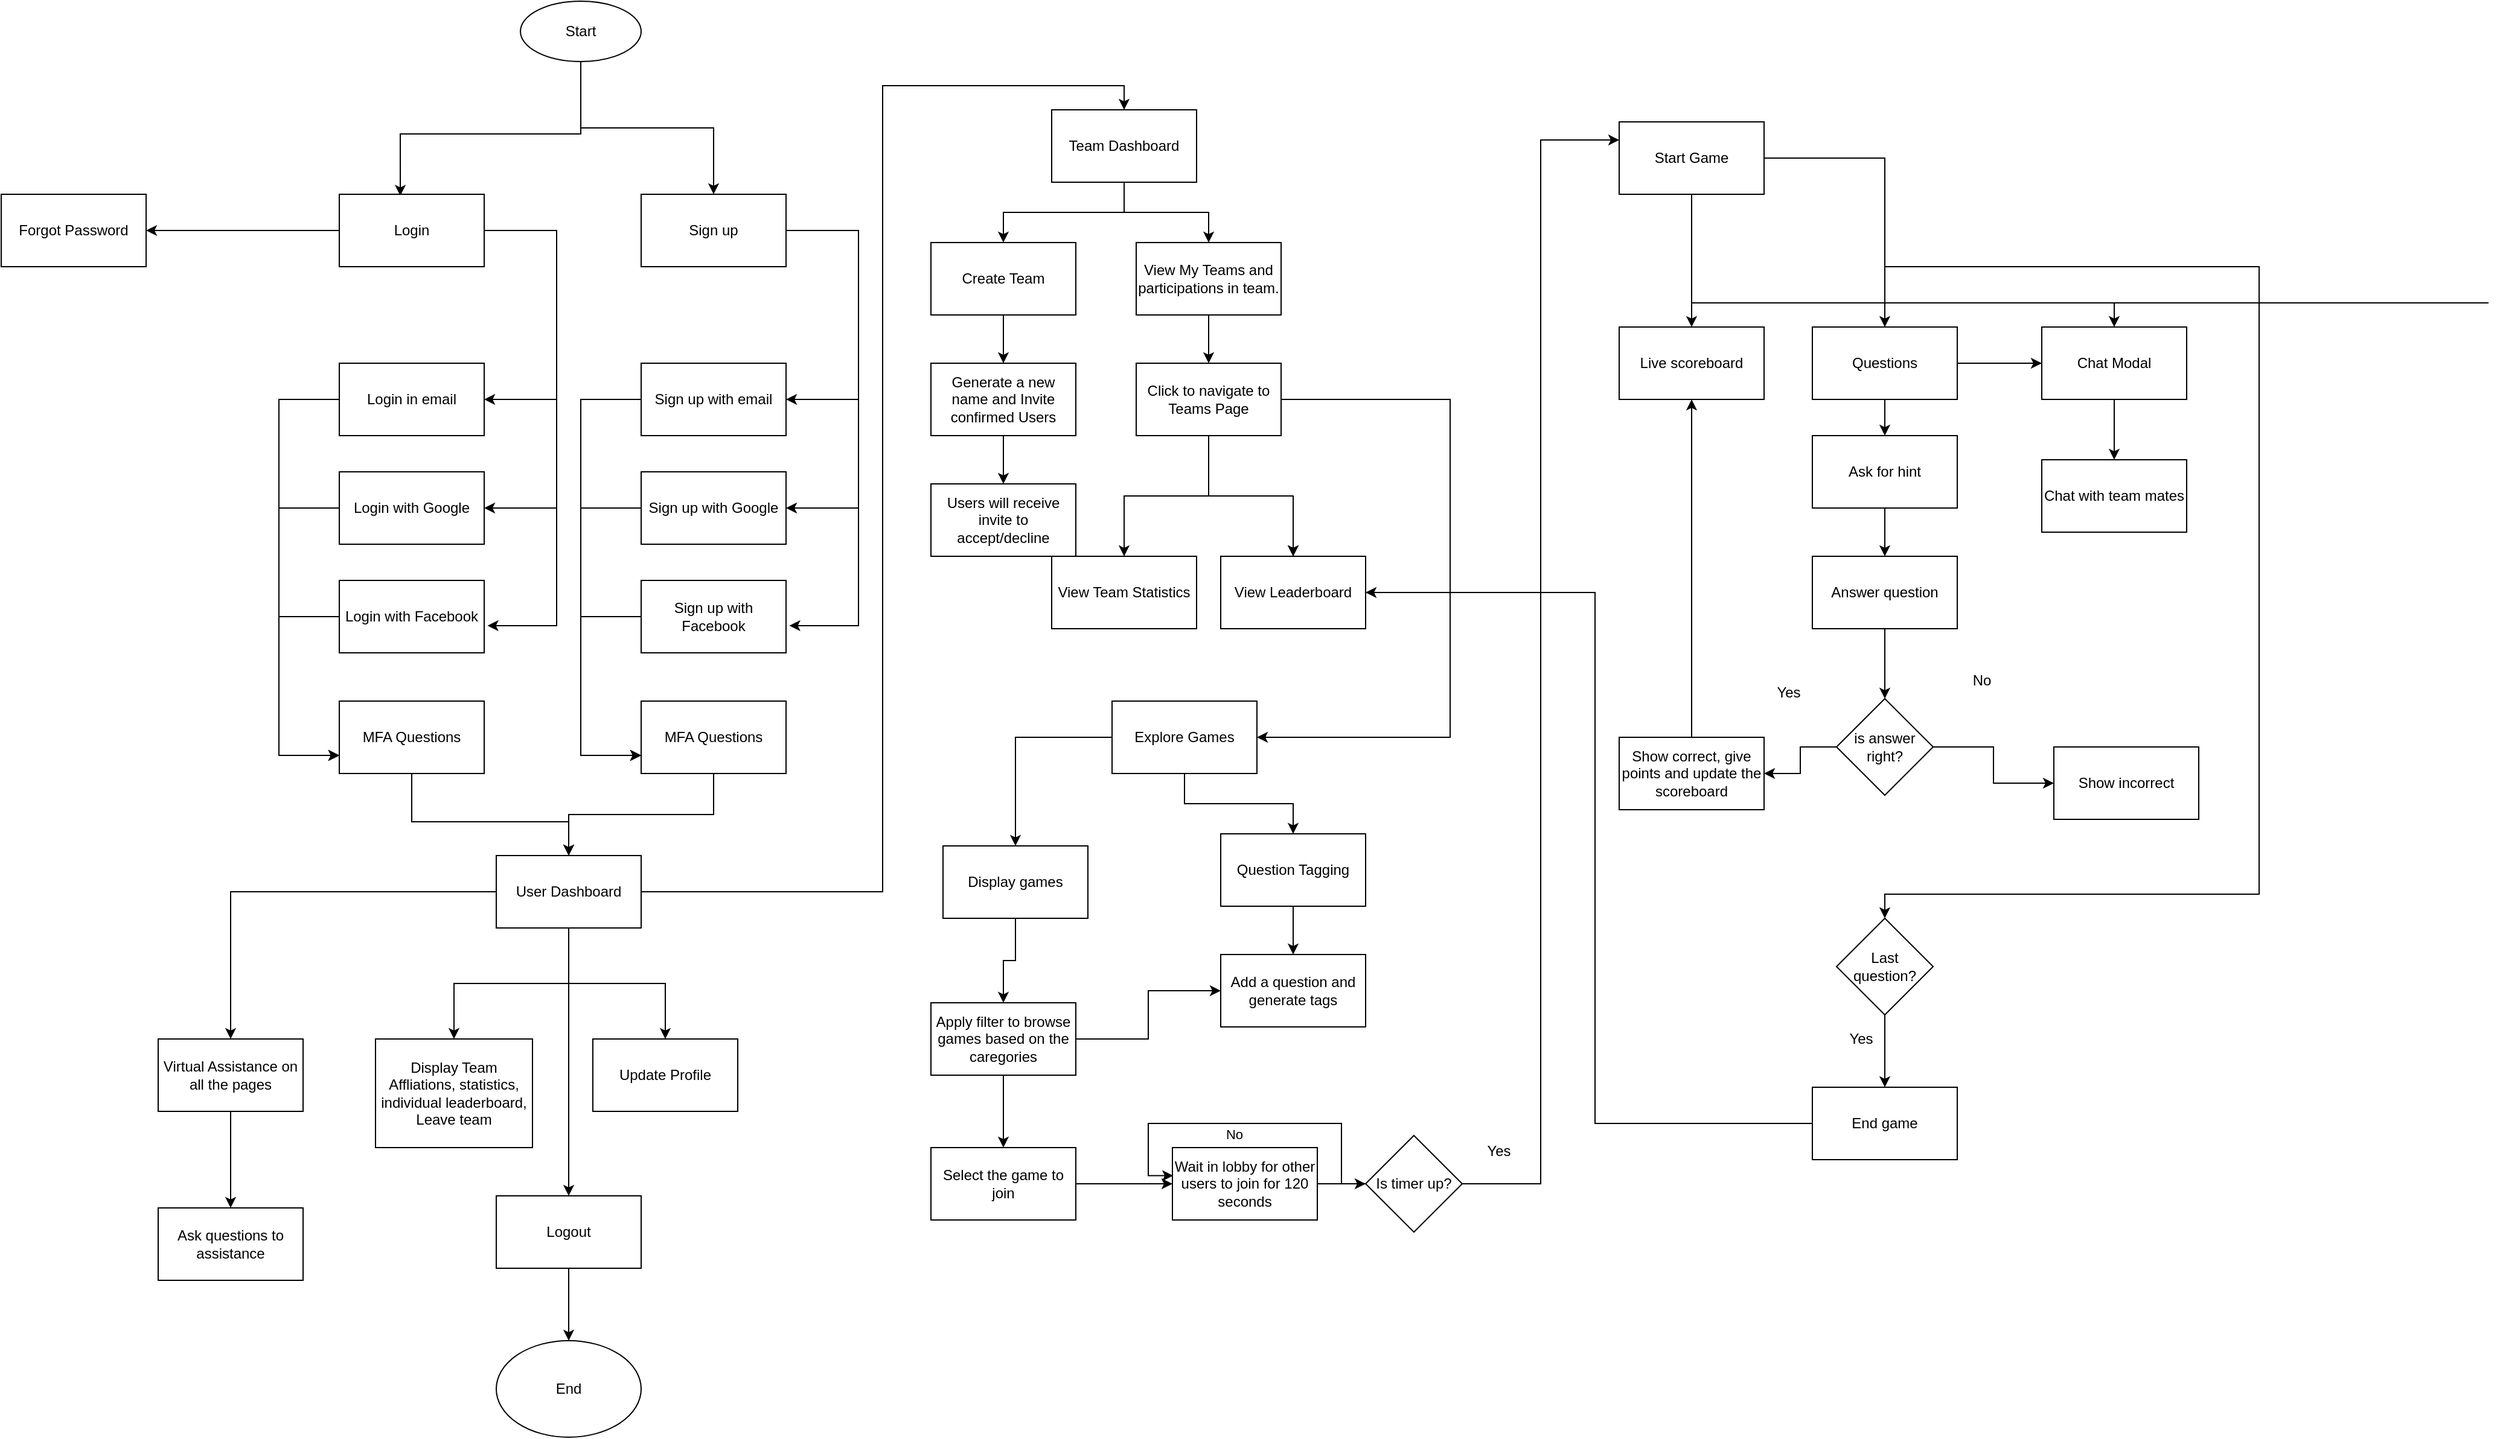 <mxfile version="21.6.5" type="device">
  <diagram name="Page-1" id="mlepeWNTktNTrgdXEdtC">
    <mxGraphModel dx="2493" dy="781" grid="1" gridSize="10" guides="1" tooltips="1" connect="1" arrows="1" fold="1" page="1" pageScale="1" pageWidth="850" pageHeight="1100" math="0" shadow="0">
      <root>
        <mxCell id="0" />
        <mxCell id="1" parent="0" />
        <mxCell id="fDpIMYK2ibwyb6JXkS1t-5" style="edgeStyle=orthogonalEdgeStyle;rounded=0;orthogonalLoop=1;jettySize=auto;html=1;" edge="1" parent="1" source="fDpIMYK2ibwyb6JXkS1t-1" target="fDpIMYK2ibwyb6JXkS1t-4">
          <mxGeometry relative="1" as="geometry" />
        </mxCell>
        <mxCell id="fDpIMYK2ibwyb6JXkS1t-39" style="edgeStyle=orthogonalEdgeStyle;rounded=0;orthogonalLoop=1;jettySize=auto;html=1;entryX=0.421;entryY=0.021;entryDx=0;entryDy=0;entryPerimeter=0;" edge="1" parent="1" source="fDpIMYK2ibwyb6JXkS1t-1" target="fDpIMYK2ibwyb6JXkS1t-31">
          <mxGeometry relative="1" as="geometry">
            <Array as="points">
              <mxPoint x="170" y="150" />
              <mxPoint x="21" y="150" />
            </Array>
          </mxGeometry>
        </mxCell>
        <mxCell id="fDpIMYK2ibwyb6JXkS1t-1" value="Start" style="ellipse;whiteSpace=wrap;html=1;" vertex="1" parent="1">
          <mxGeometry x="120" y="40" width="100" height="50" as="geometry" />
        </mxCell>
        <mxCell id="fDpIMYK2ibwyb6JXkS1t-11" style="edgeStyle=orthogonalEdgeStyle;rounded=0;orthogonalLoop=1;jettySize=auto;html=1;entryX=1;entryY=0.5;entryDx=0;entryDy=0;" edge="1" parent="1" source="fDpIMYK2ibwyb6JXkS1t-4" target="fDpIMYK2ibwyb6JXkS1t-6">
          <mxGeometry relative="1" as="geometry">
            <Array as="points">
              <mxPoint x="400" y="230" />
              <mxPoint x="400" y="370" />
            </Array>
          </mxGeometry>
        </mxCell>
        <mxCell id="fDpIMYK2ibwyb6JXkS1t-12" style="edgeStyle=orthogonalEdgeStyle;rounded=0;orthogonalLoop=1;jettySize=auto;html=1;entryX=1;entryY=0.5;entryDx=0;entryDy=0;" edge="1" parent="1" source="fDpIMYK2ibwyb6JXkS1t-4" target="fDpIMYK2ibwyb6JXkS1t-8">
          <mxGeometry relative="1" as="geometry">
            <Array as="points">
              <mxPoint x="400" y="230" />
              <mxPoint x="400" y="460" />
            </Array>
          </mxGeometry>
        </mxCell>
        <mxCell id="fDpIMYK2ibwyb6JXkS1t-13" style="edgeStyle=orthogonalEdgeStyle;rounded=0;orthogonalLoop=1;jettySize=auto;html=1;entryX=1.023;entryY=0.625;entryDx=0;entryDy=0;entryPerimeter=0;" edge="1" parent="1" source="fDpIMYK2ibwyb6JXkS1t-4" target="fDpIMYK2ibwyb6JXkS1t-9">
          <mxGeometry relative="1" as="geometry">
            <Array as="points">
              <mxPoint x="400" y="230" />
              <mxPoint x="400" y="558" />
            </Array>
          </mxGeometry>
        </mxCell>
        <mxCell id="fDpIMYK2ibwyb6JXkS1t-4" value="Sign up" style="rounded=0;whiteSpace=wrap;html=1;" vertex="1" parent="1">
          <mxGeometry x="220" y="200" width="120" height="60" as="geometry" />
        </mxCell>
        <mxCell id="fDpIMYK2ibwyb6JXkS1t-14" style="edgeStyle=orthogonalEdgeStyle;rounded=0;orthogonalLoop=1;jettySize=auto;html=1;entryX=0;entryY=0.75;entryDx=0;entryDy=0;" edge="1" parent="1" source="fDpIMYK2ibwyb6JXkS1t-6" target="fDpIMYK2ibwyb6JXkS1t-10">
          <mxGeometry relative="1" as="geometry">
            <Array as="points">
              <mxPoint x="170" y="370" />
              <mxPoint x="170" y="665" />
            </Array>
          </mxGeometry>
        </mxCell>
        <mxCell id="fDpIMYK2ibwyb6JXkS1t-6" value="Sign up with email" style="rounded=0;whiteSpace=wrap;html=1;" vertex="1" parent="1">
          <mxGeometry x="220" y="340" width="120" height="60" as="geometry" />
        </mxCell>
        <mxCell id="fDpIMYK2ibwyb6JXkS1t-15" style="edgeStyle=orthogonalEdgeStyle;rounded=0;orthogonalLoop=1;jettySize=auto;html=1;entryX=0;entryY=0.75;entryDx=0;entryDy=0;" edge="1" parent="1" source="fDpIMYK2ibwyb6JXkS1t-8" target="fDpIMYK2ibwyb6JXkS1t-10">
          <mxGeometry relative="1" as="geometry">
            <Array as="points">
              <mxPoint x="170" y="460" />
              <mxPoint x="170" y="665" />
            </Array>
          </mxGeometry>
        </mxCell>
        <mxCell id="fDpIMYK2ibwyb6JXkS1t-8" value="Sign up with Google" style="rounded=0;whiteSpace=wrap;html=1;" vertex="1" parent="1">
          <mxGeometry x="220" y="430" width="120" height="60" as="geometry" />
        </mxCell>
        <mxCell id="fDpIMYK2ibwyb6JXkS1t-16" style="edgeStyle=orthogonalEdgeStyle;rounded=0;orthogonalLoop=1;jettySize=auto;html=1;entryX=0;entryY=0.75;entryDx=0;entryDy=0;" edge="1" parent="1" source="fDpIMYK2ibwyb6JXkS1t-9" target="fDpIMYK2ibwyb6JXkS1t-10">
          <mxGeometry relative="1" as="geometry">
            <Array as="points">
              <mxPoint x="170" y="550" />
              <mxPoint x="170" y="665" />
            </Array>
          </mxGeometry>
        </mxCell>
        <mxCell id="fDpIMYK2ibwyb6JXkS1t-9" value="Sign up with Facebook" style="rounded=0;whiteSpace=wrap;html=1;" vertex="1" parent="1">
          <mxGeometry x="220" y="520" width="120" height="60" as="geometry" />
        </mxCell>
        <mxCell id="fDpIMYK2ibwyb6JXkS1t-111" style="edgeStyle=orthogonalEdgeStyle;rounded=0;orthogonalLoop=1;jettySize=auto;html=1;entryX=0.5;entryY=0;entryDx=0;entryDy=0;" edge="1" parent="1" source="fDpIMYK2ibwyb6JXkS1t-10" target="fDpIMYK2ibwyb6JXkS1t-41">
          <mxGeometry relative="1" as="geometry" />
        </mxCell>
        <mxCell id="fDpIMYK2ibwyb6JXkS1t-10" value="MFA Questions" style="rounded=0;whiteSpace=wrap;html=1;" vertex="1" parent="1">
          <mxGeometry x="220" y="620" width="120" height="60" as="geometry" />
        </mxCell>
        <mxCell id="fDpIMYK2ibwyb6JXkS1t-28" style="edgeStyle=orthogonalEdgeStyle;rounded=0;orthogonalLoop=1;jettySize=auto;html=1;entryX=1;entryY=0.5;entryDx=0;entryDy=0;" edge="1" parent="1" source="fDpIMYK2ibwyb6JXkS1t-31" target="fDpIMYK2ibwyb6JXkS1t-33">
          <mxGeometry relative="1" as="geometry">
            <Array as="points">
              <mxPoint x="150" y="230" />
              <mxPoint x="150" y="370" />
            </Array>
          </mxGeometry>
        </mxCell>
        <mxCell id="fDpIMYK2ibwyb6JXkS1t-29" style="edgeStyle=orthogonalEdgeStyle;rounded=0;orthogonalLoop=1;jettySize=auto;html=1;entryX=1;entryY=0.5;entryDx=0;entryDy=0;" edge="1" parent="1" source="fDpIMYK2ibwyb6JXkS1t-31" target="fDpIMYK2ibwyb6JXkS1t-35">
          <mxGeometry relative="1" as="geometry">
            <Array as="points">
              <mxPoint x="150" y="230" />
              <mxPoint x="150" y="460" />
            </Array>
          </mxGeometry>
        </mxCell>
        <mxCell id="fDpIMYK2ibwyb6JXkS1t-30" style="edgeStyle=orthogonalEdgeStyle;rounded=0;orthogonalLoop=1;jettySize=auto;html=1;entryX=1.023;entryY=0.625;entryDx=0;entryDy=0;entryPerimeter=0;" edge="1" parent="1" source="fDpIMYK2ibwyb6JXkS1t-31" target="fDpIMYK2ibwyb6JXkS1t-37">
          <mxGeometry relative="1" as="geometry">
            <Array as="points">
              <mxPoint x="150" y="230" />
              <mxPoint x="150" y="558" />
            </Array>
          </mxGeometry>
        </mxCell>
        <mxCell id="fDpIMYK2ibwyb6JXkS1t-44" style="edgeStyle=orthogonalEdgeStyle;rounded=0;orthogonalLoop=1;jettySize=auto;html=1;entryX=1;entryY=0.5;entryDx=0;entryDy=0;" edge="1" parent="1" source="fDpIMYK2ibwyb6JXkS1t-31" target="fDpIMYK2ibwyb6JXkS1t-43">
          <mxGeometry relative="1" as="geometry" />
        </mxCell>
        <mxCell id="fDpIMYK2ibwyb6JXkS1t-31" value="Login" style="rounded=0;whiteSpace=wrap;html=1;" vertex="1" parent="1">
          <mxGeometry x="-30" y="200" width="120" height="60" as="geometry" />
        </mxCell>
        <mxCell id="fDpIMYK2ibwyb6JXkS1t-32" style="edgeStyle=orthogonalEdgeStyle;rounded=0;orthogonalLoop=1;jettySize=auto;html=1;entryX=0;entryY=0.75;entryDx=0;entryDy=0;" edge="1" parent="1" source="fDpIMYK2ibwyb6JXkS1t-33" target="fDpIMYK2ibwyb6JXkS1t-38">
          <mxGeometry relative="1" as="geometry">
            <Array as="points">
              <mxPoint x="-80" y="370" />
              <mxPoint x="-80" y="665" />
            </Array>
          </mxGeometry>
        </mxCell>
        <mxCell id="fDpIMYK2ibwyb6JXkS1t-33" value="Login in email" style="rounded=0;whiteSpace=wrap;html=1;" vertex="1" parent="1">
          <mxGeometry x="-30" y="340" width="120" height="60" as="geometry" />
        </mxCell>
        <mxCell id="fDpIMYK2ibwyb6JXkS1t-34" style="edgeStyle=orthogonalEdgeStyle;rounded=0;orthogonalLoop=1;jettySize=auto;html=1;entryX=0;entryY=0.75;entryDx=0;entryDy=0;" edge="1" parent="1" source="fDpIMYK2ibwyb6JXkS1t-35" target="fDpIMYK2ibwyb6JXkS1t-38">
          <mxGeometry relative="1" as="geometry">
            <Array as="points">
              <mxPoint x="-80" y="460" />
              <mxPoint x="-80" y="665" />
            </Array>
          </mxGeometry>
        </mxCell>
        <mxCell id="fDpIMYK2ibwyb6JXkS1t-35" value="Login with Google" style="rounded=0;whiteSpace=wrap;html=1;" vertex="1" parent="1">
          <mxGeometry x="-30" y="430" width="120" height="60" as="geometry" />
        </mxCell>
        <mxCell id="fDpIMYK2ibwyb6JXkS1t-36" style="edgeStyle=orthogonalEdgeStyle;rounded=0;orthogonalLoop=1;jettySize=auto;html=1;entryX=0;entryY=0.75;entryDx=0;entryDy=0;" edge="1" parent="1" source="fDpIMYK2ibwyb6JXkS1t-37" target="fDpIMYK2ibwyb6JXkS1t-38">
          <mxGeometry relative="1" as="geometry">
            <Array as="points">
              <mxPoint x="-80" y="550" />
              <mxPoint x="-80" y="665" />
            </Array>
          </mxGeometry>
        </mxCell>
        <mxCell id="fDpIMYK2ibwyb6JXkS1t-37" value="Login with Facebook" style="rounded=0;whiteSpace=wrap;html=1;" vertex="1" parent="1">
          <mxGeometry x="-30" y="520" width="120" height="60" as="geometry" />
        </mxCell>
        <mxCell id="fDpIMYK2ibwyb6JXkS1t-110" style="edgeStyle=orthogonalEdgeStyle;rounded=0;orthogonalLoop=1;jettySize=auto;html=1;entryX=0.5;entryY=0;entryDx=0;entryDy=0;" edge="1" parent="1" source="fDpIMYK2ibwyb6JXkS1t-38" target="fDpIMYK2ibwyb6JXkS1t-41">
          <mxGeometry relative="1" as="geometry">
            <Array as="points">
              <mxPoint x="30" y="720" />
              <mxPoint x="160" y="720" />
            </Array>
          </mxGeometry>
        </mxCell>
        <mxCell id="fDpIMYK2ibwyb6JXkS1t-38" value="MFA Questions" style="rounded=0;whiteSpace=wrap;html=1;" vertex="1" parent="1">
          <mxGeometry x="-30" y="620" width="120" height="60" as="geometry" />
        </mxCell>
        <mxCell id="fDpIMYK2ibwyb6JXkS1t-45" style="edgeStyle=orthogonalEdgeStyle;rounded=0;orthogonalLoop=1;jettySize=auto;html=1;" edge="1" parent="1" source="fDpIMYK2ibwyb6JXkS1t-41" target="fDpIMYK2ibwyb6JXkS1t-46">
          <mxGeometry relative="1" as="geometry">
            <mxPoint x="570" y="340" as="targetPoint" />
          </mxGeometry>
        </mxCell>
        <mxCell id="fDpIMYK2ibwyb6JXkS1t-47" style="edgeStyle=orthogonalEdgeStyle;rounded=0;orthogonalLoop=1;jettySize=auto;html=1;" edge="1" parent="1" source="fDpIMYK2ibwyb6JXkS1t-41" target="fDpIMYK2ibwyb6JXkS1t-48">
          <mxGeometry relative="1" as="geometry">
            <mxPoint x="770" y="370" as="targetPoint" />
          </mxGeometry>
        </mxCell>
        <mxCell id="fDpIMYK2ibwyb6JXkS1t-50" style="edgeStyle=orthogonalEdgeStyle;rounded=0;orthogonalLoop=1;jettySize=auto;html=1;entryX=0.5;entryY=0;entryDx=0;entryDy=0;" edge="1" parent="1" source="fDpIMYK2ibwyb6JXkS1t-41" target="fDpIMYK2ibwyb6JXkS1t-49">
          <mxGeometry relative="1" as="geometry">
            <Array as="points">
              <mxPoint x="420" y="778" />
              <mxPoint x="420" y="110" />
              <mxPoint x="620" y="110" />
            </Array>
          </mxGeometry>
        </mxCell>
        <mxCell id="fDpIMYK2ibwyb6JXkS1t-129" style="edgeStyle=orthogonalEdgeStyle;rounded=0;orthogonalLoop=1;jettySize=auto;html=1;" edge="1" parent="1" source="fDpIMYK2ibwyb6JXkS1t-41" target="fDpIMYK2ibwyb6JXkS1t-130">
          <mxGeometry relative="1" as="geometry">
            <mxPoint x="380" y="920.0" as="targetPoint" />
          </mxGeometry>
        </mxCell>
        <mxCell id="fDpIMYK2ibwyb6JXkS1t-133" style="edgeStyle=orthogonalEdgeStyle;rounded=0;orthogonalLoop=1;jettySize=auto;html=1;" edge="1" parent="1" source="fDpIMYK2ibwyb6JXkS1t-41" target="fDpIMYK2ibwyb6JXkS1t-134">
          <mxGeometry relative="1" as="geometry">
            <mxPoint x="-120" y="920.0" as="targetPoint" />
          </mxGeometry>
        </mxCell>
        <mxCell id="fDpIMYK2ibwyb6JXkS1t-41" value="User Dashboard" style="rounded=0;whiteSpace=wrap;html=1;" vertex="1" parent="1">
          <mxGeometry x="100" y="748" width="120" height="60" as="geometry" />
        </mxCell>
        <mxCell id="fDpIMYK2ibwyb6JXkS1t-43" value="Forgot Password" style="rounded=0;whiteSpace=wrap;html=1;" vertex="1" parent="1">
          <mxGeometry x="-310" y="200" width="120" height="60" as="geometry" />
        </mxCell>
        <mxCell id="fDpIMYK2ibwyb6JXkS1t-46" value="Display Team Affliations, statistics, individual leaderboard, Leave team" style="rounded=0;whiteSpace=wrap;html=1;" vertex="1" parent="1">
          <mxGeometry y="900" width="130" height="90" as="geometry" />
        </mxCell>
        <mxCell id="fDpIMYK2ibwyb6JXkS1t-48" value="Update Profile" style="rounded=0;whiteSpace=wrap;html=1;" vertex="1" parent="1">
          <mxGeometry x="180" y="900" width="120" height="60" as="geometry" />
        </mxCell>
        <mxCell id="fDpIMYK2ibwyb6JXkS1t-51" style="edgeStyle=orthogonalEdgeStyle;rounded=0;orthogonalLoop=1;jettySize=auto;html=1;" edge="1" parent="1" source="fDpIMYK2ibwyb6JXkS1t-49" target="fDpIMYK2ibwyb6JXkS1t-52">
          <mxGeometry relative="1" as="geometry">
            <mxPoint x="840" y="470" as="targetPoint" />
          </mxGeometry>
        </mxCell>
        <mxCell id="fDpIMYK2ibwyb6JXkS1t-53" style="edgeStyle=orthogonalEdgeStyle;rounded=0;orthogonalLoop=1;jettySize=auto;html=1;" edge="1" parent="1" source="fDpIMYK2ibwyb6JXkS1t-49" target="fDpIMYK2ibwyb6JXkS1t-54">
          <mxGeometry relative="1" as="geometry">
            <mxPoint x="1060" y="440" as="targetPoint" />
          </mxGeometry>
        </mxCell>
        <mxCell id="fDpIMYK2ibwyb6JXkS1t-49" value="Team Dashboard" style="rounded=0;whiteSpace=wrap;html=1;" vertex="1" parent="1">
          <mxGeometry x="560" y="130" width="120" height="60" as="geometry" />
        </mxCell>
        <mxCell id="fDpIMYK2ibwyb6JXkS1t-56" value="" style="edgeStyle=orthogonalEdgeStyle;rounded=0;orthogonalLoop=1;jettySize=auto;html=1;" edge="1" parent="1" source="fDpIMYK2ibwyb6JXkS1t-52" target="fDpIMYK2ibwyb6JXkS1t-55">
          <mxGeometry relative="1" as="geometry" />
        </mxCell>
        <mxCell id="fDpIMYK2ibwyb6JXkS1t-52" value="Create Team" style="rounded=0;whiteSpace=wrap;html=1;" vertex="1" parent="1">
          <mxGeometry x="460" y="240" width="120" height="60" as="geometry" />
        </mxCell>
        <mxCell id="fDpIMYK2ibwyb6JXkS1t-60" value="" style="edgeStyle=orthogonalEdgeStyle;rounded=0;orthogonalLoop=1;jettySize=auto;html=1;" edge="1" parent="1" source="fDpIMYK2ibwyb6JXkS1t-54" target="fDpIMYK2ibwyb6JXkS1t-59">
          <mxGeometry relative="1" as="geometry" />
        </mxCell>
        <mxCell id="fDpIMYK2ibwyb6JXkS1t-54" value="View My Teams and participations in team." style="rounded=0;whiteSpace=wrap;html=1;" vertex="1" parent="1">
          <mxGeometry x="630" y="240" width="120" height="60" as="geometry" />
        </mxCell>
        <mxCell id="fDpIMYK2ibwyb6JXkS1t-58" value="" style="edgeStyle=orthogonalEdgeStyle;rounded=0;orthogonalLoop=1;jettySize=auto;html=1;" edge="1" parent="1" source="fDpIMYK2ibwyb6JXkS1t-55" target="fDpIMYK2ibwyb6JXkS1t-57">
          <mxGeometry relative="1" as="geometry" />
        </mxCell>
        <mxCell id="fDpIMYK2ibwyb6JXkS1t-55" value="Generate a new name and Invite confirmed Users" style="rounded=0;whiteSpace=wrap;html=1;" vertex="1" parent="1">
          <mxGeometry x="460" y="340" width="120" height="60" as="geometry" />
        </mxCell>
        <mxCell id="fDpIMYK2ibwyb6JXkS1t-57" value="Users will receive invite to accept/decline" style="rounded=0;whiteSpace=wrap;html=1;" vertex="1" parent="1">
          <mxGeometry x="460" y="440" width="120" height="60" as="geometry" />
        </mxCell>
        <mxCell id="fDpIMYK2ibwyb6JXkS1t-62" style="edgeStyle=orthogonalEdgeStyle;rounded=0;orthogonalLoop=1;jettySize=auto;html=1;" edge="1" parent="1" source="fDpIMYK2ibwyb6JXkS1t-59" target="fDpIMYK2ibwyb6JXkS1t-63">
          <mxGeometry relative="1" as="geometry">
            <mxPoint x="990" y="660" as="targetPoint" />
          </mxGeometry>
        </mxCell>
        <mxCell id="fDpIMYK2ibwyb6JXkS1t-65" style="edgeStyle=orthogonalEdgeStyle;rounded=0;orthogonalLoop=1;jettySize=auto;html=1;entryX=0.5;entryY=0;entryDx=0;entryDy=0;" edge="1" parent="1" source="fDpIMYK2ibwyb6JXkS1t-59" target="fDpIMYK2ibwyb6JXkS1t-64">
          <mxGeometry relative="1" as="geometry" />
        </mxCell>
        <mxCell id="fDpIMYK2ibwyb6JXkS1t-114" style="edgeStyle=orthogonalEdgeStyle;rounded=0;orthogonalLoop=1;jettySize=auto;html=1;" edge="1" parent="1" source="fDpIMYK2ibwyb6JXkS1t-59" target="fDpIMYK2ibwyb6JXkS1t-67">
          <mxGeometry relative="1" as="geometry">
            <Array as="points">
              <mxPoint x="890" y="370" />
              <mxPoint x="890" y="650" />
            </Array>
          </mxGeometry>
        </mxCell>
        <mxCell id="fDpIMYK2ibwyb6JXkS1t-59" value="Click to navigate to Teams Page" style="rounded=0;whiteSpace=wrap;html=1;" vertex="1" parent="1">
          <mxGeometry x="630" y="340" width="120" height="60" as="geometry" />
        </mxCell>
        <mxCell id="fDpIMYK2ibwyb6JXkS1t-63" value="View Team Statistics" style="rounded=0;whiteSpace=wrap;html=1;" vertex="1" parent="1">
          <mxGeometry x="560" y="500" width="120" height="60" as="geometry" />
        </mxCell>
        <mxCell id="fDpIMYK2ibwyb6JXkS1t-72" style="edgeStyle=orthogonalEdgeStyle;rounded=0;orthogonalLoop=1;jettySize=auto;html=1;" edge="1" parent="1" source="fDpIMYK2ibwyb6JXkS1t-67" target="fDpIMYK2ibwyb6JXkS1t-73">
          <mxGeometry relative="1" as="geometry">
            <mxPoint x="1490" y="300" as="targetPoint" />
          </mxGeometry>
        </mxCell>
        <mxCell id="fDpIMYK2ibwyb6JXkS1t-115" style="edgeStyle=orthogonalEdgeStyle;rounded=0;orthogonalLoop=1;jettySize=auto;html=1;entryX=0.5;entryY=0;entryDx=0;entryDy=0;" edge="1" parent="1" source="fDpIMYK2ibwyb6JXkS1t-67" target="fDpIMYK2ibwyb6JXkS1t-69">
          <mxGeometry relative="1" as="geometry" />
        </mxCell>
        <mxCell id="fDpIMYK2ibwyb6JXkS1t-67" value="Explore Games" style="rounded=0;whiteSpace=wrap;html=1;" vertex="1" parent="1">
          <mxGeometry x="610" y="620" width="120" height="60" as="geometry" />
        </mxCell>
        <mxCell id="fDpIMYK2ibwyb6JXkS1t-71" value="" style="edgeStyle=orthogonalEdgeStyle;rounded=0;orthogonalLoop=1;jettySize=auto;html=1;" edge="1" parent="1" source="fDpIMYK2ibwyb6JXkS1t-69" target="fDpIMYK2ibwyb6JXkS1t-70">
          <mxGeometry relative="1" as="geometry" />
        </mxCell>
        <mxCell id="fDpIMYK2ibwyb6JXkS1t-69" value="Display games" style="rounded=0;whiteSpace=wrap;html=1;" vertex="1" parent="1">
          <mxGeometry x="470" y="740" width="120" height="60" as="geometry" />
        </mxCell>
        <mxCell id="fDpIMYK2ibwyb6JXkS1t-117" value="" style="edgeStyle=orthogonalEdgeStyle;rounded=0;orthogonalLoop=1;jettySize=auto;html=1;" edge="1" parent="1" source="fDpIMYK2ibwyb6JXkS1t-70" target="fDpIMYK2ibwyb6JXkS1t-76">
          <mxGeometry relative="1" as="geometry" />
        </mxCell>
        <mxCell id="fDpIMYK2ibwyb6JXkS1t-70" value="Apply filter to browse games based on the caregories" style="rounded=0;whiteSpace=wrap;html=1;" vertex="1" parent="1">
          <mxGeometry x="460" y="870" width="120" height="60" as="geometry" />
        </mxCell>
        <mxCell id="fDpIMYK2ibwyb6JXkS1t-75" value="" style="edgeStyle=orthogonalEdgeStyle;rounded=0;orthogonalLoop=1;jettySize=auto;html=1;" edge="1" parent="1" source="fDpIMYK2ibwyb6JXkS1t-73" target="fDpIMYK2ibwyb6JXkS1t-74">
          <mxGeometry relative="1" as="geometry" />
        </mxCell>
        <mxCell id="fDpIMYK2ibwyb6JXkS1t-73" value="Question Tagging" style="rounded=0;whiteSpace=wrap;html=1;" vertex="1" parent="1">
          <mxGeometry x="700" y="730" width="120" height="60" as="geometry" />
        </mxCell>
        <mxCell id="fDpIMYK2ibwyb6JXkS1t-79" value="" style="edgeStyle=orthogonalEdgeStyle;rounded=0;orthogonalLoop=1;jettySize=auto;html=1;" edge="1" parent="1" source="fDpIMYK2ibwyb6JXkS1t-76" target="fDpIMYK2ibwyb6JXkS1t-78">
          <mxGeometry relative="1" as="geometry" />
        </mxCell>
        <mxCell id="fDpIMYK2ibwyb6JXkS1t-76" value="Select the game to join" style="rounded=0;whiteSpace=wrap;html=1;" vertex="1" parent="1">
          <mxGeometry x="460" y="990" width="120" height="60" as="geometry" />
        </mxCell>
        <mxCell id="fDpIMYK2ibwyb6JXkS1t-82" value="" style="edgeStyle=orthogonalEdgeStyle;rounded=0;orthogonalLoop=1;jettySize=auto;html=1;" edge="1" parent="1" source="fDpIMYK2ibwyb6JXkS1t-78" target="fDpIMYK2ibwyb6JXkS1t-81">
          <mxGeometry relative="1" as="geometry" />
        </mxCell>
        <mxCell id="fDpIMYK2ibwyb6JXkS1t-78" value="Wait in lobby for other users to join for 120 seconds" style="rounded=0;whiteSpace=wrap;html=1;" vertex="1" parent="1">
          <mxGeometry x="660" y="990" width="120" height="60" as="geometry" />
        </mxCell>
        <mxCell id="fDpIMYK2ibwyb6JXkS1t-83" style="edgeStyle=orthogonalEdgeStyle;rounded=0;orthogonalLoop=1;jettySize=auto;html=1;entryX=0.005;entryY=0.388;entryDx=0;entryDy=0;entryPerimeter=0;" edge="1" parent="1" source="fDpIMYK2ibwyb6JXkS1t-81" target="fDpIMYK2ibwyb6JXkS1t-78">
          <mxGeometry relative="1" as="geometry" />
        </mxCell>
        <mxCell id="fDpIMYK2ibwyb6JXkS1t-84" value="No" style="edgeLabel;html=1;align=center;verticalAlign=middle;resizable=0;points=[];" vertex="1" connectable="0" parent="fDpIMYK2ibwyb6JXkS1t-83">
          <mxGeometry x="0.083" y="9" relative="1" as="geometry">
            <mxPoint as="offset" />
          </mxGeometry>
        </mxCell>
        <mxCell id="fDpIMYK2ibwyb6JXkS1t-118" style="edgeStyle=orthogonalEdgeStyle;rounded=0;orthogonalLoop=1;jettySize=auto;html=1;entryX=0;entryY=0.25;entryDx=0;entryDy=0;" edge="1" parent="1" source="fDpIMYK2ibwyb6JXkS1t-81" target="fDpIMYK2ibwyb6JXkS1t-87">
          <mxGeometry relative="1" as="geometry" />
        </mxCell>
        <mxCell id="fDpIMYK2ibwyb6JXkS1t-81" value="Is timer up?" style="rhombus;whiteSpace=wrap;html=1;" vertex="1" parent="1">
          <mxGeometry x="820" y="980" width="80" height="80" as="geometry" />
        </mxCell>
        <mxCell id="fDpIMYK2ibwyb6JXkS1t-91" style="edgeStyle=orthogonalEdgeStyle;rounded=0;orthogonalLoop=1;jettySize=auto;html=1;entryX=0.5;entryY=0;entryDx=0;entryDy=0;" edge="1" parent="1" source="fDpIMYK2ibwyb6JXkS1t-87" target="fDpIMYK2ibwyb6JXkS1t-90">
          <mxGeometry relative="1" as="geometry" />
        </mxCell>
        <mxCell id="fDpIMYK2ibwyb6JXkS1t-93" style="edgeStyle=orthogonalEdgeStyle;rounded=0;orthogonalLoop=1;jettySize=auto;html=1;entryX=0.5;entryY=0;entryDx=0;entryDy=0;" edge="1" parent="1" source="fDpIMYK2ibwyb6JXkS1t-87" target="fDpIMYK2ibwyb6JXkS1t-92">
          <mxGeometry relative="1" as="geometry" />
        </mxCell>
        <mxCell id="fDpIMYK2ibwyb6JXkS1t-95" style="edgeStyle=orthogonalEdgeStyle;rounded=0;orthogonalLoop=1;jettySize=auto;html=1;entryX=0.5;entryY=0;entryDx=0;entryDy=0;" edge="1" parent="1" source="fDpIMYK2ibwyb6JXkS1t-87" target="fDpIMYK2ibwyb6JXkS1t-94">
          <mxGeometry relative="1" as="geometry">
            <Array as="points">
              <mxPoint x="1750" y="290" />
              <mxPoint x="1990" y="290" />
            </Array>
          </mxGeometry>
        </mxCell>
        <mxCell id="fDpIMYK2ibwyb6JXkS1t-87" value="Start Game" style="rounded=0;whiteSpace=wrap;html=1;" vertex="1" parent="1">
          <mxGeometry x="1030" y="140" width="120" height="60" as="geometry" />
        </mxCell>
        <mxCell id="fDpIMYK2ibwyb6JXkS1t-90" value="Live scoreboard" style="rounded=0;whiteSpace=wrap;html=1;" vertex="1" parent="1">
          <mxGeometry x="1030" y="310" width="120" height="60" as="geometry" />
        </mxCell>
        <mxCell id="fDpIMYK2ibwyb6JXkS1t-97" value="" style="edgeStyle=orthogonalEdgeStyle;rounded=0;orthogonalLoop=1;jettySize=auto;html=1;" edge="1" parent="1" source="fDpIMYK2ibwyb6JXkS1t-94" target="fDpIMYK2ibwyb6JXkS1t-96">
          <mxGeometry relative="1" as="geometry" />
        </mxCell>
        <mxCell id="fDpIMYK2ibwyb6JXkS1t-123" style="edgeStyle=orthogonalEdgeStyle;rounded=0;orthogonalLoop=1;jettySize=auto;html=1;" edge="1" parent="1" source="fDpIMYK2ibwyb6JXkS1t-92" target="fDpIMYK2ibwyb6JXkS1t-124">
          <mxGeometry relative="1" as="geometry">
            <mxPoint x="1250" y="840.0" as="targetPoint" />
            <Array as="points">
              <mxPoint x="1250" y="260" />
              <mxPoint x="1560" y="260" />
              <mxPoint x="1560" y="780" />
              <mxPoint x="1250" y="780" />
            </Array>
          </mxGeometry>
        </mxCell>
        <mxCell id="fDpIMYK2ibwyb6JXkS1t-92" value="Questions" style="rounded=0;whiteSpace=wrap;html=1;" vertex="1" parent="1">
          <mxGeometry x="1190" y="310" width="120" height="60" as="geometry" />
        </mxCell>
        <mxCell id="fDpIMYK2ibwyb6JXkS1t-109" value="" style="edgeStyle=orthogonalEdgeStyle;rounded=0;orthogonalLoop=1;jettySize=auto;html=1;" edge="1" parent="1" source="fDpIMYK2ibwyb6JXkS1t-94" target="fDpIMYK2ibwyb6JXkS1t-108">
          <mxGeometry relative="1" as="geometry" />
        </mxCell>
        <mxCell id="fDpIMYK2ibwyb6JXkS1t-99" value="" style="edgeStyle=orthogonalEdgeStyle;rounded=0;orthogonalLoop=1;jettySize=auto;html=1;" edge="1" parent="1" source="fDpIMYK2ibwyb6JXkS1t-96" target="fDpIMYK2ibwyb6JXkS1t-98">
          <mxGeometry relative="1" as="geometry" />
        </mxCell>
        <mxCell id="fDpIMYK2ibwyb6JXkS1t-96" value="Ask for hint" style="rounded=0;whiteSpace=wrap;html=1;" vertex="1" parent="1">
          <mxGeometry x="1190" y="400" width="120" height="60" as="geometry" />
        </mxCell>
        <mxCell id="fDpIMYK2ibwyb6JXkS1t-101" value="" style="edgeStyle=orthogonalEdgeStyle;rounded=0;orthogonalLoop=1;jettySize=auto;html=1;" edge="1" parent="1" source="fDpIMYK2ibwyb6JXkS1t-98" target="fDpIMYK2ibwyb6JXkS1t-100">
          <mxGeometry relative="1" as="geometry" />
        </mxCell>
        <mxCell id="fDpIMYK2ibwyb6JXkS1t-98" value="Answer question" style="rounded=0;whiteSpace=wrap;html=1;" vertex="1" parent="1">
          <mxGeometry x="1190" y="500" width="120" height="60" as="geometry" />
        </mxCell>
        <mxCell id="fDpIMYK2ibwyb6JXkS1t-102" style="edgeStyle=orthogonalEdgeStyle;rounded=0;orthogonalLoop=1;jettySize=auto;html=1;" edge="1" parent="1" source="fDpIMYK2ibwyb6JXkS1t-100" target="fDpIMYK2ibwyb6JXkS1t-103">
          <mxGeometry relative="1" as="geometry">
            <mxPoint x="1770" y="780" as="targetPoint" />
          </mxGeometry>
        </mxCell>
        <mxCell id="fDpIMYK2ibwyb6JXkS1t-106" style="edgeStyle=orthogonalEdgeStyle;rounded=0;orthogonalLoop=1;jettySize=auto;html=1;" edge="1" parent="1" source="fDpIMYK2ibwyb6JXkS1t-100" target="fDpIMYK2ibwyb6JXkS1t-107">
          <mxGeometry relative="1" as="geometry">
            <mxPoint x="1960" y="750" as="targetPoint" />
          </mxGeometry>
        </mxCell>
        <mxCell id="fDpIMYK2ibwyb6JXkS1t-100" value="is answer right?" style="rhombus;whiteSpace=wrap;html=1;" vertex="1" parent="1">
          <mxGeometry x="1210" y="618" width="80" height="80" as="geometry" />
        </mxCell>
        <mxCell id="fDpIMYK2ibwyb6JXkS1t-104" style="edgeStyle=orthogonalEdgeStyle;rounded=0;orthogonalLoop=1;jettySize=auto;html=1;" edge="1" parent="1" source="fDpIMYK2ibwyb6JXkS1t-103" target="fDpIMYK2ibwyb6JXkS1t-90">
          <mxGeometry relative="1" as="geometry" />
        </mxCell>
        <mxCell id="fDpIMYK2ibwyb6JXkS1t-103" value="Show correct, give points and update the scoreboard" style="rounded=0;whiteSpace=wrap;html=1;" vertex="1" parent="1">
          <mxGeometry x="1030" y="650" width="120" height="60" as="geometry" />
        </mxCell>
        <mxCell id="fDpIMYK2ibwyb6JXkS1t-107" value="Show incorrect" style="rounded=0;whiteSpace=wrap;html=1;" vertex="1" parent="1">
          <mxGeometry x="1390" y="658" width="120" height="60" as="geometry" />
        </mxCell>
        <mxCell id="fDpIMYK2ibwyb6JXkS1t-108" value="Chat with team mates" style="rounded=0;whiteSpace=wrap;html=1;" vertex="1" parent="1">
          <mxGeometry x="1380" y="420" width="120" height="60" as="geometry" />
        </mxCell>
        <mxCell id="fDpIMYK2ibwyb6JXkS1t-112" value="" style="edgeStyle=orthogonalEdgeStyle;rounded=0;orthogonalLoop=1;jettySize=auto;html=1;" edge="1" parent="1" source="fDpIMYK2ibwyb6JXkS1t-59" target="fDpIMYK2ibwyb6JXkS1t-64">
          <mxGeometry relative="1" as="geometry">
            <mxPoint x="1310" y="200" as="targetPoint" />
            <mxPoint x="690" y="400" as="sourcePoint" />
            <Array as="points" />
          </mxGeometry>
        </mxCell>
        <mxCell id="fDpIMYK2ibwyb6JXkS1t-64" value="View Leaderboard" style="rounded=0;whiteSpace=wrap;html=1;" vertex="1" parent="1">
          <mxGeometry x="700" y="500" width="120" height="60" as="geometry" />
        </mxCell>
        <mxCell id="fDpIMYK2ibwyb6JXkS1t-116" value="" style="edgeStyle=orthogonalEdgeStyle;rounded=0;orthogonalLoop=1;jettySize=auto;html=1;" edge="1" parent="1" source="fDpIMYK2ibwyb6JXkS1t-70" target="fDpIMYK2ibwyb6JXkS1t-74">
          <mxGeometry relative="1" as="geometry">
            <mxPoint x="580" y="900" as="sourcePoint" />
            <mxPoint x="1390" y="580" as="targetPoint" />
          </mxGeometry>
        </mxCell>
        <mxCell id="fDpIMYK2ibwyb6JXkS1t-74" value="Add a question and generate tags" style="rounded=0;whiteSpace=wrap;html=1;" vertex="1" parent="1">
          <mxGeometry x="700" y="830" width="120" height="60" as="geometry" />
        </mxCell>
        <mxCell id="fDpIMYK2ibwyb6JXkS1t-119" value="Yes" style="text;html=1;align=center;verticalAlign=middle;resizable=0;points=[];autosize=1;strokeColor=none;fillColor=none;" vertex="1" parent="1">
          <mxGeometry x="910" y="978" width="40" height="30" as="geometry" />
        </mxCell>
        <mxCell id="fDpIMYK2ibwyb6JXkS1t-120" value="" style="edgeStyle=orthogonalEdgeStyle;rounded=0;orthogonalLoop=1;jettySize=auto;html=1;" edge="1" parent="1" source="fDpIMYK2ibwyb6JXkS1t-92" target="fDpIMYK2ibwyb6JXkS1t-94">
          <mxGeometry relative="1" as="geometry">
            <mxPoint x="1310" y="340" as="sourcePoint" />
            <mxPoint x="1840" y="430" as="targetPoint" />
          </mxGeometry>
        </mxCell>
        <mxCell id="fDpIMYK2ibwyb6JXkS1t-94" value="Chat Modal" style="rounded=0;whiteSpace=wrap;html=1;" vertex="1" parent="1">
          <mxGeometry x="1380" y="310" width="120" height="60" as="geometry" />
        </mxCell>
        <mxCell id="fDpIMYK2ibwyb6JXkS1t-121" value="Yes" style="text;html=1;align=center;verticalAlign=middle;resizable=0;points=[];autosize=1;strokeColor=none;fillColor=none;" vertex="1" parent="1">
          <mxGeometry x="1150" y="598" width="40" height="30" as="geometry" />
        </mxCell>
        <mxCell id="fDpIMYK2ibwyb6JXkS1t-122" value="No" style="text;html=1;align=center;verticalAlign=middle;resizable=0;points=[];autosize=1;strokeColor=none;fillColor=none;" vertex="1" parent="1">
          <mxGeometry x="1310" y="588" width="40" height="30" as="geometry" />
        </mxCell>
        <mxCell id="fDpIMYK2ibwyb6JXkS1t-126" value="" style="edgeStyle=orthogonalEdgeStyle;rounded=0;orthogonalLoop=1;jettySize=auto;html=1;" edge="1" parent="1" source="fDpIMYK2ibwyb6JXkS1t-124" target="fDpIMYK2ibwyb6JXkS1t-125">
          <mxGeometry relative="1" as="geometry" />
        </mxCell>
        <mxCell id="fDpIMYK2ibwyb6JXkS1t-124" value="Last question?" style="rhombus;whiteSpace=wrap;html=1;" vertex="1" parent="1">
          <mxGeometry x="1210" y="800.0" width="80" height="80" as="geometry" />
        </mxCell>
        <mxCell id="fDpIMYK2ibwyb6JXkS1t-128" style="edgeStyle=orthogonalEdgeStyle;rounded=0;orthogonalLoop=1;jettySize=auto;html=1;" edge="1" parent="1" source="fDpIMYK2ibwyb6JXkS1t-125" target="fDpIMYK2ibwyb6JXkS1t-64">
          <mxGeometry relative="1" as="geometry">
            <Array as="points">
              <mxPoint x="1010" y="970" />
              <mxPoint x="1010" y="530" />
            </Array>
          </mxGeometry>
        </mxCell>
        <mxCell id="fDpIMYK2ibwyb6JXkS1t-125" value="End game" style="whiteSpace=wrap;html=1;" vertex="1" parent="1">
          <mxGeometry x="1190" y="940.0" width="120" height="60" as="geometry" />
        </mxCell>
        <mxCell id="fDpIMYK2ibwyb6JXkS1t-127" value="Yes" style="text;html=1;align=center;verticalAlign=middle;resizable=0;points=[];autosize=1;strokeColor=none;fillColor=none;" vertex="1" parent="1">
          <mxGeometry x="1210" y="885" width="40" height="30" as="geometry" />
        </mxCell>
        <mxCell id="fDpIMYK2ibwyb6JXkS1t-132" value="" style="edgeStyle=orthogonalEdgeStyle;rounded=0;orthogonalLoop=1;jettySize=auto;html=1;" edge="1" parent="1" source="fDpIMYK2ibwyb6JXkS1t-130" target="fDpIMYK2ibwyb6JXkS1t-131">
          <mxGeometry relative="1" as="geometry" />
        </mxCell>
        <mxCell id="fDpIMYK2ibwyb6JXkS1t-130" value="Logout" style="rounded=0;whiteSpace=wrap;html=1;" vertex="1" parent="1">
          <mxGeometry x="100" y="1030.0" width="120" height="60" as="geometry" />
        </mxCell>
        <mxCell id="fDpIMYK2ibwyb6JXkS1t-131" value="End" style="ellipse;whiteSpace=wrap;html=1;" vertex="1" parent="1">
          <mxGeometry x="100" y="1150" width="120" height="80" as="geometry" />
        </mxCell>
        <mxCell id="fDpIMYK2ibwyb6JXkS1t-136" value="" style="edgeStyle=orthogonalEdgeStyle;rounded=0;orthogonalLoop=1;jettySize=auto;html=1;" edge="1" parent="1" source="fDpIMYK2ibwyb6JXkS1t-134" target="fDpIMYK2ibwyb6JXkS1t-135">
          <mxGeometry relative="1" as="geometry" />
        </mxCell>
        <mxCell id="fDpIMYK2ibwyb6JXkS1t-134" value="Virtual Assistance on all the pages" style="rounded=0;whiteSpace=wrap;html=1;" vertex="1" parent="1">
          <mxGeometry x="-180" y="900.0" width="120" height="60" as="geometry" />
        </mxCell>
        <mxCell id="fDpIMYK2ibwyb6JXkS1t-135" value="Ask questions to assistance" style="rounded=0;whiteSpace=wrap;html=1;" vertex="1" parent="1">
          <mxGeometry x="-180" y="1040.0" width="120" height="60" as="geometry" />
        </mxCell>
      </root>
    </mxGraphModel>
  </diagram>
</mxfile>
